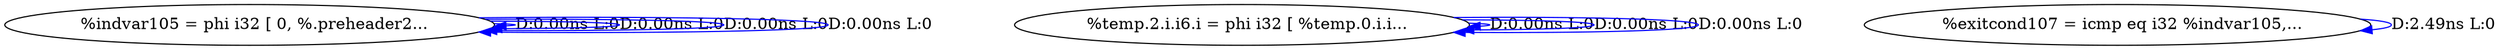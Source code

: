 digraph {
Node0x36d3200[label="  %indvar105 = phi i32 [ 0, %.preheader2..."];
Node0x36d3200 -> Node0x36d3200[label="D:0.00ns L:0",color=blue];
Node0x36d3200 -> Node0x36d3200[label="D:0.00ns L:0",color=blue];
Node0x36d3200 -> Node0x36d3200[label="D:0.00ns L:0",color=blue];
Node0x36d3200 -> Node0x36d3200[label="D:0.00ns L:0",color=blue];
Node0x36e1210[label="  %temp.2.i.i6.i = phi i32 [ %temp.0.i.i..."];
Node0x36e1210 -> Node0x36e1210[label="D:0.00ns L:0",color=blue];
Node0x36e1210 -> Node0x36e1210[label="D:0.00ns L:0",color=blue];
Node0x36e1210 -> Node0x36e1210[label="D:0.00ns L:0",color=blue];
Node0x36e12f0[label="  %exitcond107 = icmp eq i32 %indvar105,..."];
Node0x36e12f0 -> Node0x36e12f0[label="D:2.49ns L:0",color=blue];
}
